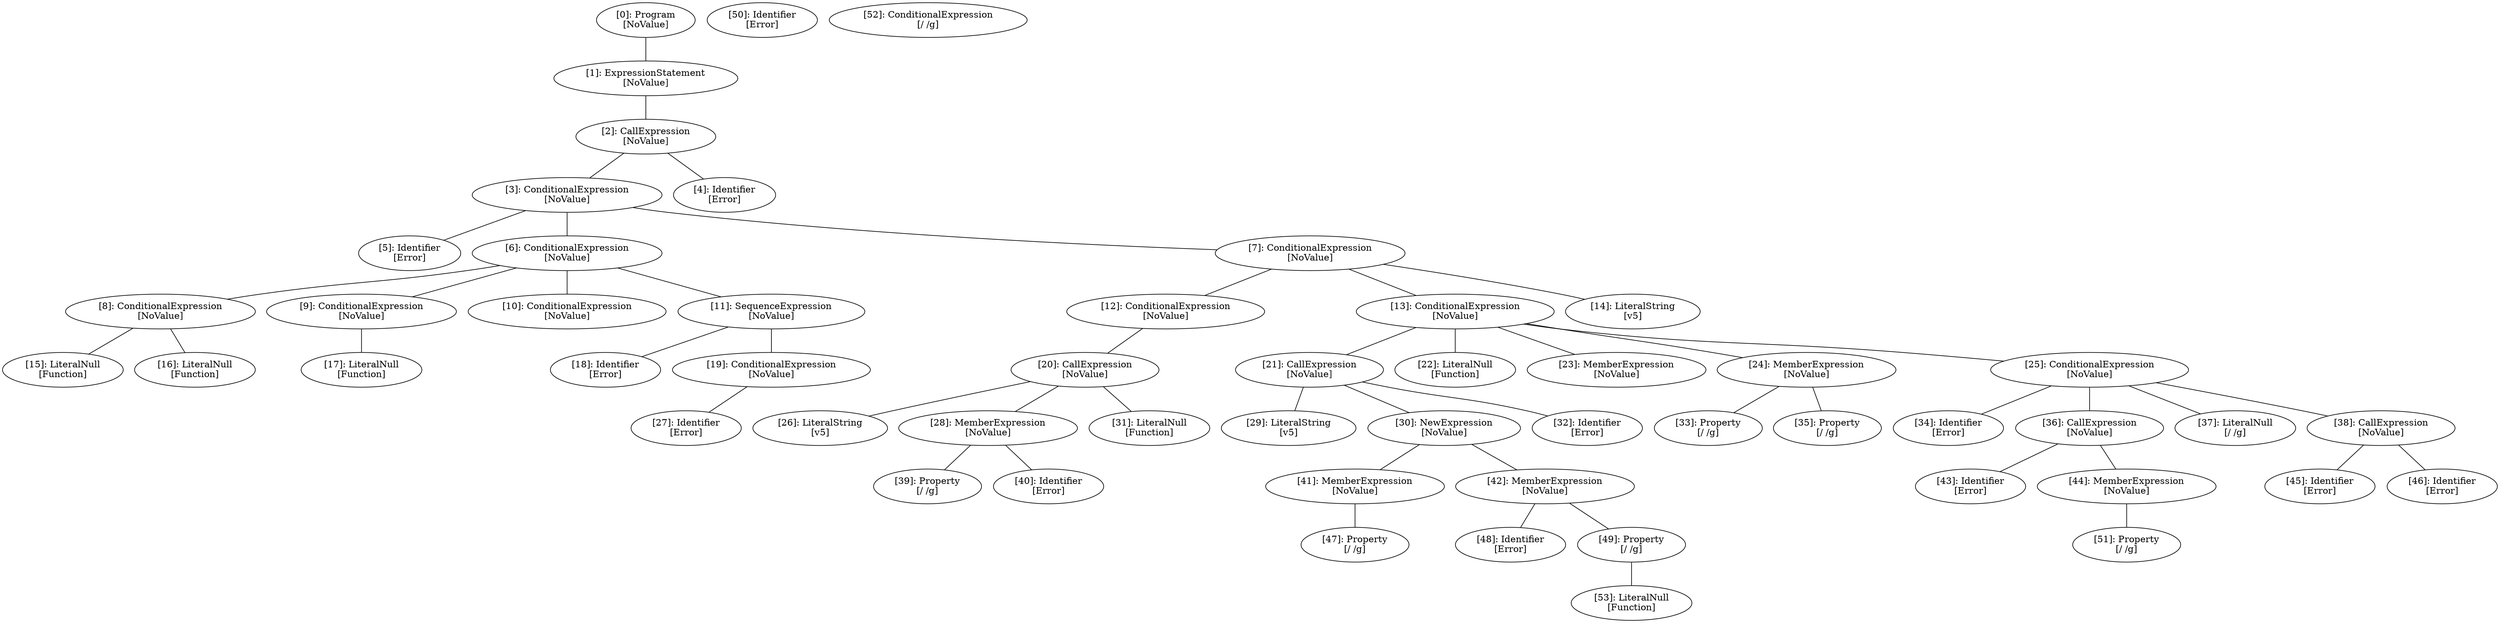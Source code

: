 // Result
graph {
	0 [label="[0]: Program
[NoValue]"]
	1 [label="[1]: ExpressionStatement
[NoValue]"]
	2 [label="[2]: CallExpression
[NoValue]"]
	3 [label="[3]: ConditionalExpression
[NoValue]"]
	4 [label="[4]: Identifier
[Error]"]
	5 [label="[5]: Identifier
[Error]"]
	6 [label="[6]: ConditionalExpression
[NoValue]"]
	7 [label="[7]: ConditionalExpression
[NoValue]"]
	8 [label="[8]: ConditionalExpression
[NoValue]"]
	9 [label="[9]: ConditionalExpression
[NoValue]"]
	10 [label="[10]: ConditionalExpression
[NoValue]"]
	11 [label="[11]: SequenceExpression
[NoValue]"]
	12 [label="[12]: ConditionalExpression
[NoValue]"]
	13 [label="[13]: ConditionalExpression
[NoValue]"]
	14 [label="[14]: LiteralString
[v5]"]
	15 [label="[15]: LiteralNull
[Function]"]
	16 [label="[16]: LiteralNull
[Function]"]
	17 [label="[17]: LiteralNull
[Function]"]
	18 [label="[18]: Identifier
[Error]"]
	19 [label="[19]: ConditionalExpression
[NoValue]"]
	20 [label="[20]: CallExpression
[NoValue]"]
	21 [label="[21]: CallExpression
[NoValue]"]
	22 [label="[22]: LiteralNull
[Function]"]
	23 [label="[23]: MemberExpression
[NoValue]"]
	24 [label="[24]: MemberExpression
[NoValue]"]
	25 [label="[25]: ConditionalExpression
[NoValue]"]
	26 [label="[26]: LiteralString
[v5]"]
	27 [label="[27]: Identifier
[Error]"]
	28 [label="[28]: MemberExpression
[NoValue]"]
	29 [label="[29]: LiteralString
[v5]"]
	30 [label="[30]: NewExpression
[NoValue]"]
	31 [label="[31]: LiteralNull
[Function]"]
	32 [label="[32]: Identifier
[Error]"]
	33 [label="[33]: Property
[/ /g]"]
	34 [label="[34]: Identifier
[Error]"]
	35 [label="[35]: Property
[/ /g]"]
	36 [label="[36]: CallExpression
[NoValue]"]
	37 [label="[37]: LiteralNull
[/ /g]"]
	38 [label="[38]: CallExpression
[NoValue]"]
	39 [label="[39]: Property
[/ /g]"]
	40 [label="[40]: Identifier
[Error]"]
	41 [label="[41]: MemberExpression
[NoValue]"]
	42 [label="[42]: MemberExpression
[NoValue]"]
	43 [label="[43]: Identifier
[Error]"]
	44 [label="[44]: MemberExpression
[NoValue]"]
	45 [label="[45]: Identifier
[Error]"]
	46 [label="[46]: Identifier
[Error]"]
	47 [label="[47]: Property
[/ /g]"]
	48 [label="[48]: Identifier
[Error]"]
	49 [label="[49]: Property
[/ /g]"]
	50 [label="[50]: Identifier
[Error]"]
	51 [label="[51]: Property
[/ /g]"]
	52 [label="[52]: ConditionalExpression
[/ /g]"]
	53 [label="[53]: LiteralNull
[Function]"]
	0 -- 1
	1 -- 2
	2 -- 3
	2 -- 4
	3 -- 5
	3 -- 6
	3 -- 7
	6 -- 8
	6 -- 9
	6 -- 10
	6 -- 11
	7 -- 12
	7 -- 13
	7 -- 14
	8 -- 15
	8 -- 16
	9 -- 17
	11 -- 18
	11 -- 19
	12 -- 20
	13 -- 21
	13 -- 22
	13 -- 23
	13 -- 24
	13 -- 25
	19 -- 27
	20 -- 26
	20 -- 28
	20 -- 31
	21 -- 29
	21 -- 30
	21 -- 32
	24 -- 33
	24 -- 35
	25 -- 34
	25 -- 36
	25 -- 37
	25 -- 38
	28 -- 39
	28 -- 40
	30 -- 41
	30 -- 42
	36 -- 43
	36 -- 44
	38 -- 45
	38 -- 46
	41 -- 47
	42 -- 48
	42 -- 49
	44 -- 51
	49 -- 53
}
